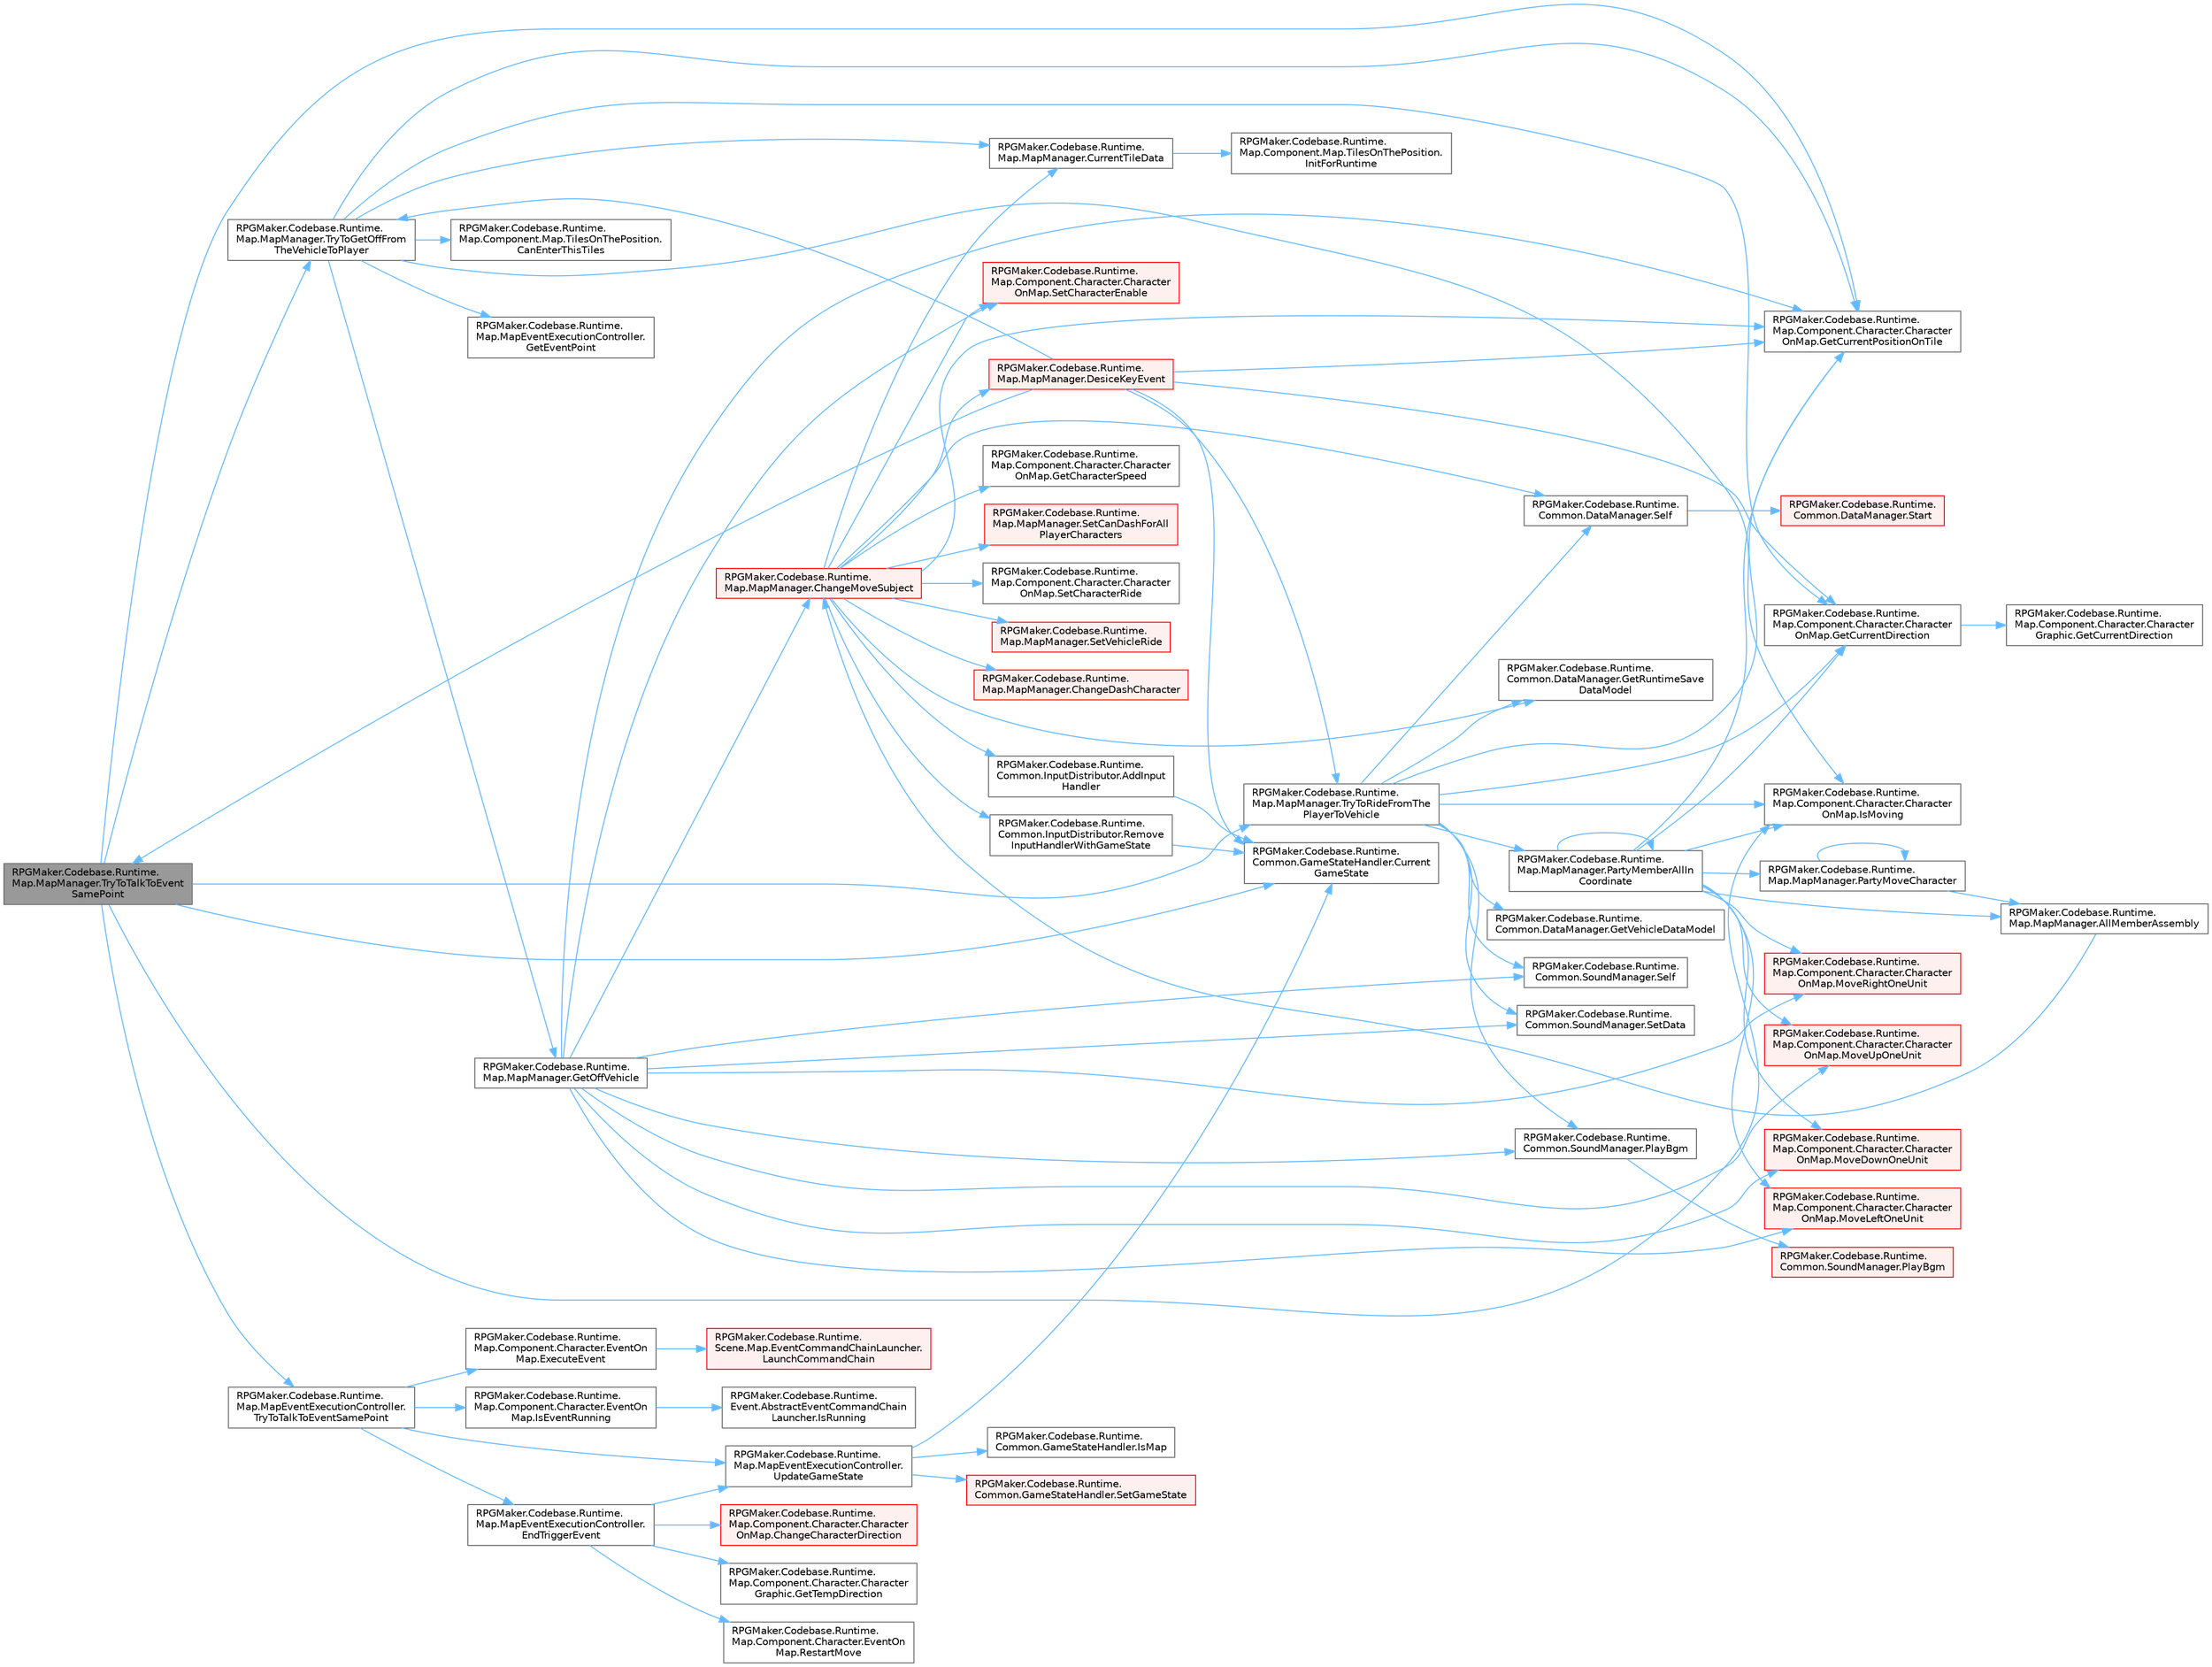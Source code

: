 digraph "RPGMaker.Codebase.Runtime.Map.MapManager.TryToTalkToEventSamePoint"
{
 // LATEX_PDF_SIZE
  bgcolor="transparent";
  edge [fontname=Helvetica,fontsize=10,labelfontname=Helvetica,labelfontsize=10];
  node [fontname=Helvetica,fontsize=10,shape=box,height=0.2,width=0.4];
  rankdir="LR";
  Node1 [id="Node000001",label="RPGMaker.Codebase.Runtime.\lMap.MapManager.TryToTalkToEvent\lSamePoint",height=0.2,width=0.4,color="gray40", fillcolor="grey60", style="filled", fontcolor="black",tooltip=" "];
  Node1 -> Node2 [id="edge1_Node000001_Node000002",color="steelblue1",style="solid",tooltip=" "];
  Node2 [id="Node000002",label="RPGMaker.Codebase.Runtime.\lCommon.GameStateHandler.Current\lGameState",height=0.2,width=0.4,color="grey40", fillcolor="white", style="filled",URL="$de/d2c/class_r_p_g_maker_1_1_codebase_1_1_runtime_1_1_common_1_1_game_state_handler.html#adce58ef0480f995976ab60592c9add27",tooltip="😁 現在の状態を返却する."];
  Node1 -> Node3 [id="edge2_Node000001_Node000003",color="steelblue1",style="solid",tooltip=" "];
  Node3 [id="Node000003",label="RPGMaker.Codebase.Runtime.\lMap.Component.Character.Character\lOnMap.GetCurrentPositionOnTile",height=0.2,width=0.4,color="grey40", fillcolor="white", style="filled",URL="$d0/dad/class_r_p_g_maker_1_1_codebase_1_1_runtime_1_1_map_1_1_component_1_1_character_1_1_character_on_map.html#ad595963f96c284bcc874ab574c3635f4",tooltip="現在のタイル位置を取得"];
  Node1 -> Node4 [id="edge3_Node000001_Node000004",color="steelblue1",style="solid",tooltip=" "];
  Node4 [id="Node000004",label="RPGMaker.Codebase.Runtime.\lMap.Component.Character.Character\lOnMap.IsMoving",height=0.2,width=0.4,color="grey40", fillcolor="white", style="filled",URL="$d0/dad/class_r_p_g_maker_1_1_codebase_1_1_runtime_1_1_map_1_1_component_1_1_character_1_1_character_on_map.html#a0c1997bb9d5c1a42d2d66f4115ec43bf",tooltip="移動状態の取得"];
  Node1 -> Node5 [id="edge4_Node000001_Node000005",color="steelblue1",style="solid",tooltip=" "];
  Node5 [id="Node000005",label="RPGMaker.Codebase.Runtime.\lMap.MapManager.TryToGetOffFrom\lTheVehicleToPlayer",height=0.2,width=0.4,color="grey40", fillcolor="white", style="filled",URL="$d5/d0f/class_r_p_g_maker_1_1_codebase_1_1_runtime_1_1_map_1_1_map_manager.html#a3232c5cf05cce0b13dd68035f5ba8604",tooltip="乗り物から降りる"];
  Node5 -> Node6 [id="edge5_Node000005_Node000006",color="steelblue1",style="solid",tooltip=" "];
  Node6 [id="Node000006",label="RPGMaker.Codebase.Runtime.\lMap.Component.Map.TilesOnThePosition.\lCanEnterThisTiles",height=0.2,width=0.4,color="grey40", fillcolor="white", style="filled",URL="$d6/dfd/class_r_p_g_maker_1_1_codebase_1_1_runtime_1_1_map_1_1_component_1_1_map_1_1_tiles_on_the_position.html#a5f7d88633327ea157c635f7e782701e1",tooltip="同位置のこのタイル群に進入できるか？"];
  Node5 -> Node7 [id="edge6_Node000005_Node000007",color="steelblue1",style="solid",tooltip=" "];
  Node7 [id="Node000007",label="RPGMaker.Codebase.Runtime.\lMap.MapManager.CurrentTileData",height=0.2,width=0.4,color="grey40", fillcolor="white", style="filled",URL="$d5/d0f/class_r_p_g_maker_1_1_codebase_1_1_runtime_1_1_map_1_1_map_manager.html#a6bd3ed94e7072c1d31769481ffb80100",tooltip="現在のマップのTilesOnThePositionを返却"];
  Node7 -> Node8 [id="edge7_Node000007_Node000008",color="steelblue1",style="solid",tooltip=" "];
  Node8 [id="Node000008",label="RPGMaker.Codebase.Runtime.\lMap.Component.Map.TilesOnThePosition.\lInitForRuntime",height=0.2,width=0.4,color="grey40", fillcolor="white", style="filled",URL="$d6/dfd/class_r_p_g_maker_1_1_codebase_1_1_runtime_1_1_map_1_1_component_1_1_map_1_1_tiles_on_the_position.html#a8398da125f7b80fed7caf475f9f03da8",tooltip="初期化"];
  Node5 -> Node9 [id="edge8_Node000005_Node000009",color="steelblue1",style="solid",tooltip=" "];
  Node9 [id="Node000009",label="RPGMaker.Codebase.Runtime.\lMap.Component.Character.Character\lOnMap.GetCurrentDirection",height=0.2,width=0.4,color="grey40", fillcolor="white", style="filled",URL="$d0/dad/class_r_p_g_maker_1_1_codebase_1_1_runtime_1_1_map_1_1_component_1_1_character_1_1_character_on_map.html#a5fb2129b6ab88b1ef5d20e6a304e0391",tooltip="現在の向きを取得"];
  Node9 -> Node10 [id="edge9_Node000009_Node000010",color="steelblue1",style="solid",tooltip=" "];
  Node10 [id="Node000010",label="RPGMaker.Codebase.Runtime.\lMap.Component.Character.Character\lGraphic.GetCurrentDirection",height=0.2,width=0.4,color="grey40", fillcolor="white", style="filled",URL="$da/d44/class_r_p_g_maker_1_1_codebase_1_1_runtime_1_1_map_1_1_component_1_1_character_1_1_character_graphic.html#a4bfe1a54f4d8109cf55690420add224d",tooltip="😁 キャラクター移動向き列挙取得"];
  Node5 -> Node3 [id="edge10_Node000005_Node000003",color="steelblue1",style="solid",tooltip=" "];
  Node5 -> Node11 [id="edge11_Node000005_Node000011",color="steelblue1",style="solid",tooltip=" "];
  Node11 [id="Node000011",label="RPGMaker.Codebase.Runtime.\lMap.MapEventExecutionController.\lGetEventPoint",height=0.2,width=0.4,color="grey40", fillcolor="white", style="filled",URL="$db/d6c/class_r_p_g_maker_1_1_codebase_1_1_runtime_1_1_map_1_1_map_event_execution_controller.html#a1417802af626765f31245b2a6f765ac4",tooltip="指定座標に存在するイベントを返却する プレイヤーと統一の高さのイベントのみを対象とする"];
  Node5 -> Node12 [id="edge12_Node000005_Node000012",color="steelblue1",style="solid",tooltip=" "];
  Node12 [id="Node000012",label="RPGMaker.Codebase.Runtime.\lMap.MapManager.GetOffVehicle",height=0.2,width=0.4,color="grey40", fillcolor="white", style="filled",URL="$d5/d0f/class_r_p_g_maker_1_1_codebase_1_1_runtime_1_1_map_1_1_map_manager.html#ac3e43dc471cabb3ae7994aa34310b0e5",tooltip="乗り物降りるメソッド 降りれる方向が入ってくる"];
  Node12 -> Node13 [id="edge13_Node000012_Node000013",color="steelblue1",style="solid",tooltip=" "];
  Node13 [id="Node000013",label="RPGMaker.Codebase.Runtime.\lMap.MapManager.ChangeMoveSubject",height=0.2,width=0.4,color="red", fillcolor="#FFF0F0", style="filled",URL="$d5/d0f/class_r_p_g_maker_1_1_codebase_1_1_runtime_1_1_map_1_1_map_manager.html#a5d00d2c525cee192d90fc53bbc0c8682",tooltip=" "];
  Node13 -> Node14 [id="edge14_Node000013_Node000014",color="steelblue1",style="solid",tooltip=" "];
  Node14 [id="Node000014",label="RPGMaker.Codebase.Runtime.\lCommon.InputDistributor.AddInput\lHandler",height=0.2,width=0.4,color="grey40", fillcolor="white", style="filled",URL="$d3/df6/class_r_p_g_maker_1_1_codebase_1_1_runtime_1_1_common_1_1_input_distributor.html#a402385a83dcdf16396dde4ed413ffc74",tooltip="😁 キーやマウスのイベントに対して実行するコールバック処理の登録"];
  Node14 -> Node2 [id="edge15_Node000014_Node000002",color="steelblue1",style="solid",tooltip=" "];
  Node13 -> Node15 [id="edge16_Node000013_Node000015",color="steelblue1",style="solid",tooltip=" "];
  Node15 [id="Node000015",label="RPGMaker.Codebase.Runtime.\lMap.MapManager.ChangeDashCharacter",height=0.2,width=0.4,color="red", fillcolor="#FFF0F0", style="filled",URL="$d5/d0f/class_r_p_g_maker_1_1_codebase_1_1_runtime_1_1_map_1_1_map_manager.html#ae343073e8e052c2d583ec6ea5eb1a04b",tooltip="キャラクターのダッシュ、非ダッシュ切り替え"];
  Node13 -> Node7 [id="edge17_Node000013_Node000007",color="steelblue1",style="solid",tooltip=" "];
  Node13 -> Node18 [id="edge18_Node000013_Node000018",color="steelblue1",style="solid",tooltip=" "];
  Node18 [id="Node000018",label="RPGMaker.Codebase.Runtime.\lMap.MapManager.DesiceKeyEvent",height=0.2,width=0.4,color="red", fillcolor="#FFF0F0", style="filled",URL="$d5/d0f/class_r_p_g_maker_1_1_codebase_1_1_runtime_1_1_map_1_1_map_manager.html#a2655da596d391627e8c2f71e6e490b62",tooltip="目の前にイベントがあり、その発動契機がTalkであればイベントを開始する"];
  Node18 -> Node2 [id="edge19_Node000018_Node000002",color="steelblue1",style="solid",tooltip=" "];
  Node18 -> Node9 [id="edge20_Node000018_Node000009",color="steelblue1",style="solid",tooltip=" "];
  Node18 -> Node3 [id="edge21_Node000018_Node000003",color="steelblue1",style="solid",tooltip=" "];
  Node18 -> Node5 [id="edge22_Node000018_Node000005",color="steelblue1",style="solid",tooltip=" "];
  Node18 -> Node235 [id="edge23_Node000018_Node000235",color="steelblue1",style="solid",tooltip=" "];
  Node235 [id="Node000235",label="RPGMaker.Codebase.Runtime.\lMap.MapManager.TryToRideFromThe\lPlayerToVehicle",height=0.2,width=0.4,color="grey40", fillcolor="white", style="filled",URL="$d5/d0f/class_r_p_g_maker_1_1_codebase_1_1_runtime_1_1_map_1_1_map_manager.html#af833ea891460fe653ce5b7900b86e151",tooltip="乗り物に乗る"];
  Node235 -> Node9 [id="edge24_Node000235_Node000009",color="steelblue1",style="solid",tooltip=" "];
  Node235 -> Node3 [id="edge25_Node000235_Node000003",color="steelblue1",style="solid",tooltip=" "];
  Node235 -> Node55 [id="edge26_Node000235_Node000055",color="steelblue1",style="solid",tooltip=" "];
  Node55 [id="Node000055",label="RPGMaker.Codebase.Runtime.\lCommon.DataManager.GetRuntimeSave\lDataModel",height=0.2,width=0.4,color="grey40", fillcolor="white", style="filled",URL="$d5/d08/class_r_p_g_maker_1_1_codebase_1_1_runtime_1_1_common_1_1_data_manager.html#aa008ccb1bfddc97c2c6618cfe1fe9ab9",tooltip="😁 実行時保存データ・モデル取得"];
  Node235 -> Node236 [id="edge27_Node000235_Node000236",color="steelblue1",style="solid",tooltip=" "];
  Node236 [id="Node000236",label="RPGMaker.Codebase.Runtime.\lCommon.DataManager.GetVehicleDataModel",height=0.2,width=0.4,color="grey40", fillcolor="white", style="filled",URL="$d5/d08/class_r_p_g_maker_1_1_codebase_1_1_runtime_1_1_common_1_1_data_manager.html#aa2740d8eec09c3b6fc3997fa4cd4e364",tooltip="😁 乗り物データ・モデル取得"];
  Node235 -> Node4 [id="edge28_Node000235_Node000004",color="steelblue1",style="solid",tooltip=" "];
  Node235 -> Node237 [id="edge29_Node000235_Node000237",color="steelblue1",style="solid",tooltip=" "];
  Node237 [id="Node000237",label="RPGMaker.Codebase.Runtime.\lMap.MapManager.PartyMemberAllIn\lCoordinate",height=0.2,width=0.4,color="grey40", fillcolor="white", style="filled",URL="$d5/d0f/class_r_p_g_maker_1_1_codebase_1_1_runtime_1_1_map_1_1_map_manager.html#adc8a96ff2875947b6e7a4a6aa6c7f1a1",tooltip=" "];
  Node237 -> Node228 [id="edge30_Node000237_Node000228",color="steelblue1",style="solid",tooltip=" "];
  Node228 [id="Node000228",label="RPGMaker.Codebase.Runtime.\lMap.MapManager.AllMemberAssembly",height=0.2,width=0.4,color="grey40", fillcolor="white", style="filled",URL="$d5/d0f/class_r_p_g_maker_1_1_codebase_1_1_runtime_1_1_map_1_1_map_manager.html#a8c6faf084ea80880467ab13a448e9bed",tooltip="全員集したにで操作切り替え"];
  Node228 -> Node13 [id="edge31_Node000228_Node000013",color="steelblue1",style="solid",tooltip=" "];
  Node237 -> Node9 [id="edge32_Node000237_Node000009",color="steelblue1",style="solid",tooltip=" "];
  Node237 -> Node3 [id="edge33_Node000237_Node000003",color="steelblue1",style="solid",tooltip=" "];
  Node237 -> Node4 [id="edge34_Node000237_Node000004",color="steelblue1",style="solid",tooltip=" "];
  Node237 -> Node193 [id="edge35_Node000237_Node000193",color="steelblue1",style="solid",tooltip=" "];
  Node193 [id="Node000193",label="RPGMaker.Codebase.Runtime.\lMap.Component.Character.Character\lOnMap.MoveDownOneUnit",height=0.2,width=0.4,color="red", fillcolor="#FFF0F0", style="filled",URL="$d0/dad/class_r_p_g_maker_1_1_codebase_1_1_runtime_1_1_map_1_1_component_1_1_character_1_1_character_on_map.html#ace33c79a51d8a533b2ce346abf138354",tooltip="1マス下に移動する"];
  Node237 -> Node203 [id="edge36_Node000237_Node000203",color="steelblue1",style="solid",tooltip=" "];
  Node203 [id="Node000203",label="RPGMaker.Codebase.Runtime.\lMap.Component.Character.Character\lOnMap.MoveLeftOneUnit",height=0.2,width=0.4,color="red", fillcolor="#FFF0F0", style="filled",URL="$d0/dad/class_r_p_g_maker_1_1_codebase_1_1_runtime_1_1_map_1_1_component_1_1_character_1_1_character_on_map.html#acf153046015518dcf29ddacb5bb522a6",tooltip="1マス左に移動する"];
  Node237 -> Node204 [id="edge37_Node000237_Node000204",color="steelblue1",style="solid",tooltip=" "];
  Node204 [id="Node000204",label="RPGMaker.Codebase.Runtime.\lMap.Component.Character.Character\lOnMap.MoveRightOneUnit",height=0.2,width=0.4,color="red", fillcolor="#FFF0F0", style="filled",URL="$d0/dad/class_r_p_g_maker_1_1_codebase_1_1_runtime_1_1_map_1_1_component_1_1_character_1_1_character_on_map.html#a60565e3d03a68398ff93f970fbeff07a",tooltip="1マス右に移動する"];
  Node237 -> Node205 [id="edge38_Node000237_Node000205",color="steelblue1",style="solid",tooltip=" "];
  Node205 [id="Node000205",label="RPGMaker.Codebase.Runtime.\lMap.Component.Character.Character\lOnMap.MoveUpOneUnit",height=0.2,width=0.4,color="red", fillcolor="#FFF0F0", style="filled",URL="$d0/dad/class_r_p_g_maker_1_1_codebase_1_1_runtime_1_1_map_1_1_component_1_1_character_1_1_character_on_map.html#ac731d78d4f1079232ddc2462242ba477",tooltip="1マス上に移動する"];
  Node237 -> Node237 [id="edge39_Node000237_Node000237",color="steelblue1",style="solid",tooltip=" "];
  Node237 -> Node227 [id="edge40_Node000237_Node000227",color="steelblue1",style="solid",tooltip=" "];
  Node227 [id="Node000227",label="RPGMaker.Codebase.Runtime.\lMap.MapManager.PartyMoveCharacter",height=0.2,width=0.4,color="grey40", fillcolor="white", style="filled",URL="$d5/d0f/class_r_p_g_maker_1_1_codebase_1_1_runtime_1_1_map_1_1_map_manager.html#a62362677c5fd951f473d6f35cbd01721",tooltip="パーティメンバーの移動"];
  Node227 -> Node228 [id="edge41_Node000227_Node000228",color="steelblue1",style="solid",tooltip=" "];
  Node227 -> Node227 [id="edge42_Node000227_Node000227",color="steelblue1",style="solid",tooltip=" "];
  Node235 -> Node238 [id="edge43_Node000235_Node000238",color="steelblue1",style="solid",tooltip=" "];
  Node238 [id="Node000238",label="RPGMaker.Codebase.Runtime.\lCommon.SoundManager.PlayBgm",height=0.2,width=0.4,color="grey40", fillcolor="white", style="filled",URL="$dc/d92/class_r_p_g_maker_1_1_codebase_1_1_runtime_1_1_common_1_1_sound_manager.html#a6c8c608b6e1e7333a2d5ffefd1c22eb1",tooltip="😁 背景音楽再生"];
  Node238 -> Node239 [id="edge44_Node000238_Node000239",color="steelblue1",style="solid",tooltip=" "];
  Node239 [id="Node000239",label="RPGMaker.Codebase.Runtime.\lCommon.SoundManager.PlayBgm",height=0.2,width=0.4,color="red", fillcolor="#FFF0F0", style="filled",URL="$dc/d92/class_r_p_g_maker_1_1_codebase_1_1_runtime_1_1_common_1_1_sound_manager.html#a14845db27bd80ffa9310696630950bb2",tooltip="😁 背景音楽再生"];
  Node235 -> Node58 [id="edge45_Node000235_Node000058",color="steelblue1",style="solid",tooltip=" "];
  Node58 [id="Node000058",label="RPGMaker.Codebase.Runtime.\lCommon.DataManager.Self",height=0.2,width=0.4,color="grey40", fillcolor="white", style="filled",URL="$d5/d08/class_r_p_g_maker_1_1_codebase_1_1_runtime_1_1_common_1_1_data_manager.html#a8f0a40fd71fe0a873d1905e106299934",tooltip="😁 自身"];
  Node58 -> Node59 [id="edge46_Node000058_Node000059",color="steelblue1",style="solid",tooltip=" "];
  Node59 [id="Node000059",label="RPGMaker.Codebase.Runtime.\lCommon.DataManager.Start",height=0.2,width=0.4,color="red", fillcolor="#FFF0F0", style="filled",URL="$d5/d08/class_r_p_g_maker_1_1_codebase_1_1_runtime_1_1_common_1_1_data_manager.html#ace8f5b29b336a071e6383ecdbe0f85c5",tooltip="😁 開始"];
  Node235 -> Node161 [id="edge47_Node000235_Node000161",color="steelblue1",style="solid",tooltip=" "];
  Node161 [id="Node000161",label="RPGMaker.Codebase.Runtime.\lCommon.SoundManager.Self",height=0.2,width=0.4,color="grey40", fillcolor="white", style="filled",URL="$dc/d92/class_r_p_g_maker_1_1_codebase_1_1_runtime_1_1_common_1_1_sound_manager.html#aca0898033e6c728c94d26ad955dc4968",tooltip="😁 自身"];
  Node235 -> Node162 [id="edge48_Node000235_Node000162",color="steelblue1",style="solid",tooltip=" "];
  Node162 [id="Node000162",label="RPGMaker.Codebase.Runtime.\lCommon.SoundManager.SetData",height=0.2,width=0.4,color="grey40", fillcolor="white", style="filled",URL="$dc/d92/class_r_p_g_maker_1_1_codebase_1_1_runtime_1_1_common_1_1_sound_manager.html#a0618a93ba58b7dbf31684f62cf69a8dd",tooltip="😁 データ設定"];
  Node18 -> Node1 [id="edge49_Node000018_Node000001",color="steelblue1",style="solid",tooltip=" "];
  Node13 -> Node248 [id="edge50_Node000013_Node000248",color="steelblue1",style="solid",tooltip=" "];
  Node248 [id="Node000248",label="RPGMaker.Codebase.Runtime.\lMap.Component.Character.Character\lOnMap.GetCharacterSpeed",height=0.2,width=0.4,color="grey40", fillcolor="white", style="filled",URL="$d0/dad/class_r_p_g_maker_1_1_codebase_1_1_runtime_1_1_map_1_1_component_1_1_character_1_1_character_on_map.html#a3728efd56f8c93ccb040cbb6523854e2",tooltip=" "];
  Node13 -> Node3 [id="edge51_Node000013_Node000003",color="steelblue1",style="solid",tooltip=" "];
  Node13 -> Node55 [id="edge52_Node000013_Node000055",color="steelblue1",style="solid",tooltip=" "];
  Node13 -> Node249 [id="edge53_Node000013_Node000249",color="steelblue1",style="solid",tooltip=" "];
  Node249 [id="Node000249",label="RPGMaker.Codebase.Runtime.\lCommon.InputDistributor.Remove\lInputHandlerWithGameState",height=0.2,width=0.4,color="grey40", fillcolor="white", style="filled",URL="$d3/df6/class_r_p_g_maker_1_1_codebase_1_1_runtime_1_1_common_1_1_input_distributor.html#a94f2b7f6d7e8ce2a8cef3862a2199c67",tooltip="😁 GameStateに紐づくキーやマウスのイベントを破棄する"];
  Node249 -> Node2 [id="edge54_Node000249_Node000002",color="steelblue1",style="solid",tooltip=" "];
  Node13 -> Node58 [id="edge55_Node000013_Node000058",color="steelblue1",style="solid",tooltip=" "];
  Node13 -> Node103 [id="edge56_Node000013_Node000103",color="steelblue1",style="solid",tooltip=" "];
  Node103 [id="Node000103",label="RPGMaker.Codebase.Runtime.\lMap.MapManager.SetCanDashForAll\lPlayerCharacters",height=0.2,width=0.4,color="red", fillcolor="#FFF0F0", style="filled",URL="$d5/d0f/class_r_p_g_maker_1_1_codebase_1_1_runtime_1_1_map_1_1_map_manager.html#ad6f2476571aacddc416bc299ab747122",tooltip="ダッシュ可能かどうかの設定。"];
  Node13 -> Node250 [id="edge57_Node000013_Node000250",color="steelblue1",style="solid",tooltip=" "];
  Node250 [id="Node000250",label="RPGMaker.Codebase.Runtime.\lMap.Component.Character.Character\lOnMap.SetCharacterEnable",height=0.2,width=0.4,color="red", fillcolor="#FFF0F0", style="filled",URL="$d0/dad/class_r_p_g_maker_1_1_codebase_1_1_runtime_1_1_map_1_1_component_1_1_character_1_1_character_on_map.html#a756f1d45637d9696729bae9d07e79b81",tooltip=" "];
  Node13 -> Node252 [id="edge58_Node000013_Node000252",color="steelblue1",style="solid",tooltip=" "];
  Node252 [id="Node000252",label="RPGMaker.Codebase.Runtime.\lMap.Component.Character.Character\lOnMap.SetCharacterRide",height=0.2,width=0.4,color="grey40", fillcolor="white", style="filled",URL="$d0/dad/class_r_p_g_maker_1_1_codebase_1_1_runtime_1_1_map_1_1_component_1_1_character_1_1_character_on_map.html#a4b089ec6488b17ceb7a6990d08a165f3",tooltip=" "];
  Node13 -> Node253 [id="edge59_Node000013_Node000253",color="steelblue1",style="solid",tooltip=" "];
  Node253 [id="Node000253",label="RPGMaker.Codebase.Runtime.\lMap.MapManager.SetVehicleRide",height=0.2,width=0.4,color="red", fillcolor="#FFF0F0", style="filled",URL="$d5/d0f/class_r_p_g_maker_1_1_codebase_1_1_runtime_1_1_map_1_1_map_manager.html#af10ca0bbb27b59ceedfbdc9e4b8d5894",tooltip=" "];
  Node12 -> Node3 [id="edge60_Node000012_Node000003",color="steelblue1",style="solid",tooltip=" "];
  Node12 -> Node193 [id="edge61_Node000012_Node000193",color="steelblue1",style="solid",tooltip=" "];
  Node12 -> Node203 [id="edge62_Node000012_Node000203",color="steelblue1",style="solid",tooltip=" "];
  Node12 -> Node204 [id="edge63_Node000012_Node000204",color="steelblue1",style="solid",tooltip=" "];
  Node12 -> Node205 [id="edge64_Node000012_Node000205",color="steelblue1",style="solid",tooltip=" "];
  Node12 -> Node238 [id="edge65_Node000012_Node000238",color="steelblue1",style="solid",tooltip=" "];
  Node12 -> Node161 [id="edge66_Node000012_Node000161",color="steelblue1",style="solid",tooltip=" "];
  Node12 -> Node250 [id="edge67_Node000012_Node000250",color="steelblue1",style="solid",tooltip=" "];
  Node12 -> Node162 [id="edge68_Node000012_Node000162",color="steelblue1",style="solid",tooltip=" "];
  Node5 -> Node4 [id="edge69_Node000005_Node000004",color="steelblue1",style="solid",tooltip=" "];
  Node1 -> Node235 [id="edge70_Node000001_Node000235",color="steelblue1",style="solid",tooltip=" "];
  Node1 -> Node275 [id="edge71_Node000001_Node000275",color="steelblue1",style="solid",tooltip=" "];
  Node275 [id="Node000275",label="RPGMaker.Codebase.Runtime.\lMap.MapEventExecutionController.\lTryToTalkToEventSamePoint",height=0.2,width=0.4,color="grey40", fillcolor="white", style="filled",URL="$db/d6c/class_r_p_g_maker_1_1_codebase_1_1_runtime_1_1_map_1_1_map_event_execution_controller.html#a664fb32a4de7178496e1129b97f7509b",tooltip="アクションキーでイベントを実行する 同一の座標のもののみで判定する"];
  Node275 -> Node184 [id="edge72_Node000275_Node000184",color="steelblue1",style="solid",tooltip=" "];
  Node184 [id="Node000184",label="RPGMaker.Codebase.Runtime.\lMap.MapEventExecutionController.\lEndTriggerEvent",height=0.2,width=0.4,color="grey40", fillcolor="white", style="filled",URL="$db/d6c/class_r_p_g_maker_1_1_codebase_1_1_runtime_1_1_map_1_1_map_event_execution_controller.html#a4b5ffa4de63aa68e836c9d4c7e542309",tooltip="接触またはアクションキーでの実行の終了時処理"];
  Node184 -> Node43 [id="edge73_Node000184_Node000043",color="steelblue1",style="solid",tooltip=" "];
  Node43 [id="Node000043",label="RPGMaker.Codebase.Runtime.\lMap.Component.Character.Character\lOnMap.ChangeCharacterDirection",height=0.2,width=0.4,color="red", fillcolor="#FFF0F0", style="filled",URL="$d0/dad/class_r_p_g_maker_1_1_codebase_1_1_runtime_1_1_map_1_1_component_1_1_character_1_1_character_on_map.html#adfcb95a5cb4a72b7940a9260b208703e",tooltip="向きを変える"];
  Node184 -> Node185 [id="edge74_Node000184_Node000185",color="steelblue1",style="solid",tooltip=" "];
  Node185 [id="Node000185",label="RPGMaker.Codebase.Runtime.\lMap.Component.Character.Character\lGraphic.GetTempDirection",height=0.2,width=0.4,color="grey40", fillcolor="white", style="filled",URL="$da/d44/class_r_p_g_maker_1_1_codebase_1_1_runtime_1_1_map_1_1_component_1_1_character_1_1_character_graphic.html#a1d0dee453ec81753f741e2762fba943c",tooltip="😁 一時的に保存する向き"];
  Node184 -> Node176 [id="edge75_Node000184_Node000176",color="steelblue1",style="solid",tooltip=" "];
  Node176 [id="Node000176",label="RPGMaker.Codebase.Runtime.\lMap.Component.Character.EventOn\lMap.RestartMove",height=0.2,width=0.4,color="grey40", fillcolor="white", style="filled",URL="$da/d39/class_r_p_g_maker_1_1_codebase_1_1_runtime_1_1_map_1_1_component_1_1_character_1_1_event_on_map.html#ad3285eb21b96ad263e52e37efceaaf7b",tooltip=" "];
  Node184 -> Node177 [id="edge76_Node000184_Node000177",color="steelblue1",style="solid",tooltip=" "];
  Node177 [id="Node000177",label="RPGMaker.Codebase.Runtime.\lMap.MapEventExecutionController.\lUpdateGameState",height=0.2,width=0.4,color="grey40", fillcolor="white", style="filled",URL="$db/d6c/class_r_p_g_maker_1_1_codebase_1_1_runtime_1_1_map_1_1_map_event_execution_controller.html#a60213aa742bdf8cf0ac32e7ffa6a1158",tooltip="ゲームの状態を更新する"];
  Node177 -> Node2 [id="edge77_Node000177_Node000002",color="steelblue1",style="solid",tooltip=" "];
  Node177 -> Node105 [id="edge78_Node000177_Node000105",color="steelblue1",style="solid",tooltip=" "];
  Node105 [id="Node000105",label="RPGMaker.Codebase.Runtime.\lCommon.GameStateHandler.IsMap",height=0.2,width=0.4,color="grey40", fillcolor="white", style="filled",URL="$de/d2c/class_r_p_g_maker_1_1_codebase_1_1_runtime_1_1_common_1_1_game_state_handler.html#a7c991ccb2c203b5ffc816c6c82f8768d",tooltip="😁 現在の状態がMAP、MENU、EVENTかどうかを返却する"];
  Node177 -> Node108 [id="edge79_Node000177_Node000108",color="steelblue1",style="solid",tooltip=" "];
  Node108 [id="Node000108",label="RPGMaker.Codebase.Runtime.\lCommon.GameStateHandler.SetGameState",height=0.2,width=0.4,color="red", fillcolor="#FFF0F0", style="filled",URL="$de/d2c/class_r_p_g_maker_1_1_codebase_1_1_runtime_1_1_common_1_1_game_state_handler.html#ad0674aa1bff51c30c55e65612b611f0b",tooltip="😁 新しい状態を登録する."];
  Node275 -> Node186 [id="edge80_Node000275_Node000186",color="steelblue1",style="solid",tooltip=" "];
  Node186 [id="Node000186",label="RPGMaker.Codebase.Runtime.\lMap.Component.Character.EventOn\lMap.ExecuteEvent",height=0.2,width=0.4,color="grey40", fillcolor="white", style="filled",URL="$da/d39/class_r_p_g_maker_1_1_codebase_1_1_runtime_1_1_map_1_1_component_1_1_character_1_1_event_on_map.html#aeb422d9f8775e0c317a758a4f0bef0c4",tooltip="イベント実行処理"];
  Node186 -> Node126 [id="edge81_Node000186_Node000126",color="steelblue1",style="solid",tooltip=" "];
  Node126 [id="Node000126",label="RPGMaker.Codebase.Runtime.\lScene.Map.EventCommandChainLauncher.\lLaunchCommandChain",height=0.2,width=0.4,color="red", fillcolor="#FFF0F0", style="filled",URL="$d8/dfc/class_r_p_g_maker_1_1_codebase_1_1_runtime_1_1_scene_1_1_map_1_1_event_command_chain_launcher.html#a6a8fdf14a6139d68569e8787a941c365",tooltip="イベントコマンドチェーンを開始する"];
  Node275 -> Node187 [id="edge82_Node000275_Node000187",color="steelblue1",style="solid",tooltip=" "];
  Node187 [id="Node000187",label="RPGMaker.Codebase.Runtime.\lMap.Component.Character.EventOn\lMap.IsEventRunning",height=0.2,width=0.4,color="grey40", fillcolor="white", style="filled",URL="$da/d39/class_r_p_g_maker_1_1_codebase_1_1_runtime_1_1_map_1_1_component_1_1_character_1_1_event_on_map.html#a0986c0f762d25a3462cbcd012c63123f",tooltip="イベントを現在実行中かどうか"];
  Node187 -> Node188 [id="edge83_Node000187_Node000188",color="steelblue1",style="solid",tooltip=" "];
  Node188 [id="Node000188",label="RPGMaker.Codebase.Runtime.\lEvent.AbstractEventCommandChain\lLauncher.IsRunning",height=0.2,width=0.4,color="grey40", fillcolor="white", style="filled",URL="$d4/dd0/class_r_p_g_maker_1_1_codebase_1_1_runtime_1_1_event_1_1_abstract_event_command_chain_launcher.html#a851a78614947e421ef6cbe7b2ca5d83a",tooltip="😁 現在イベントが実行中かどうかを返却する"];
  Node275 -> Node177 [id="edge84_Node000275_Node000177",color="steelblue1",style="solid",tooltip=" "];
}
